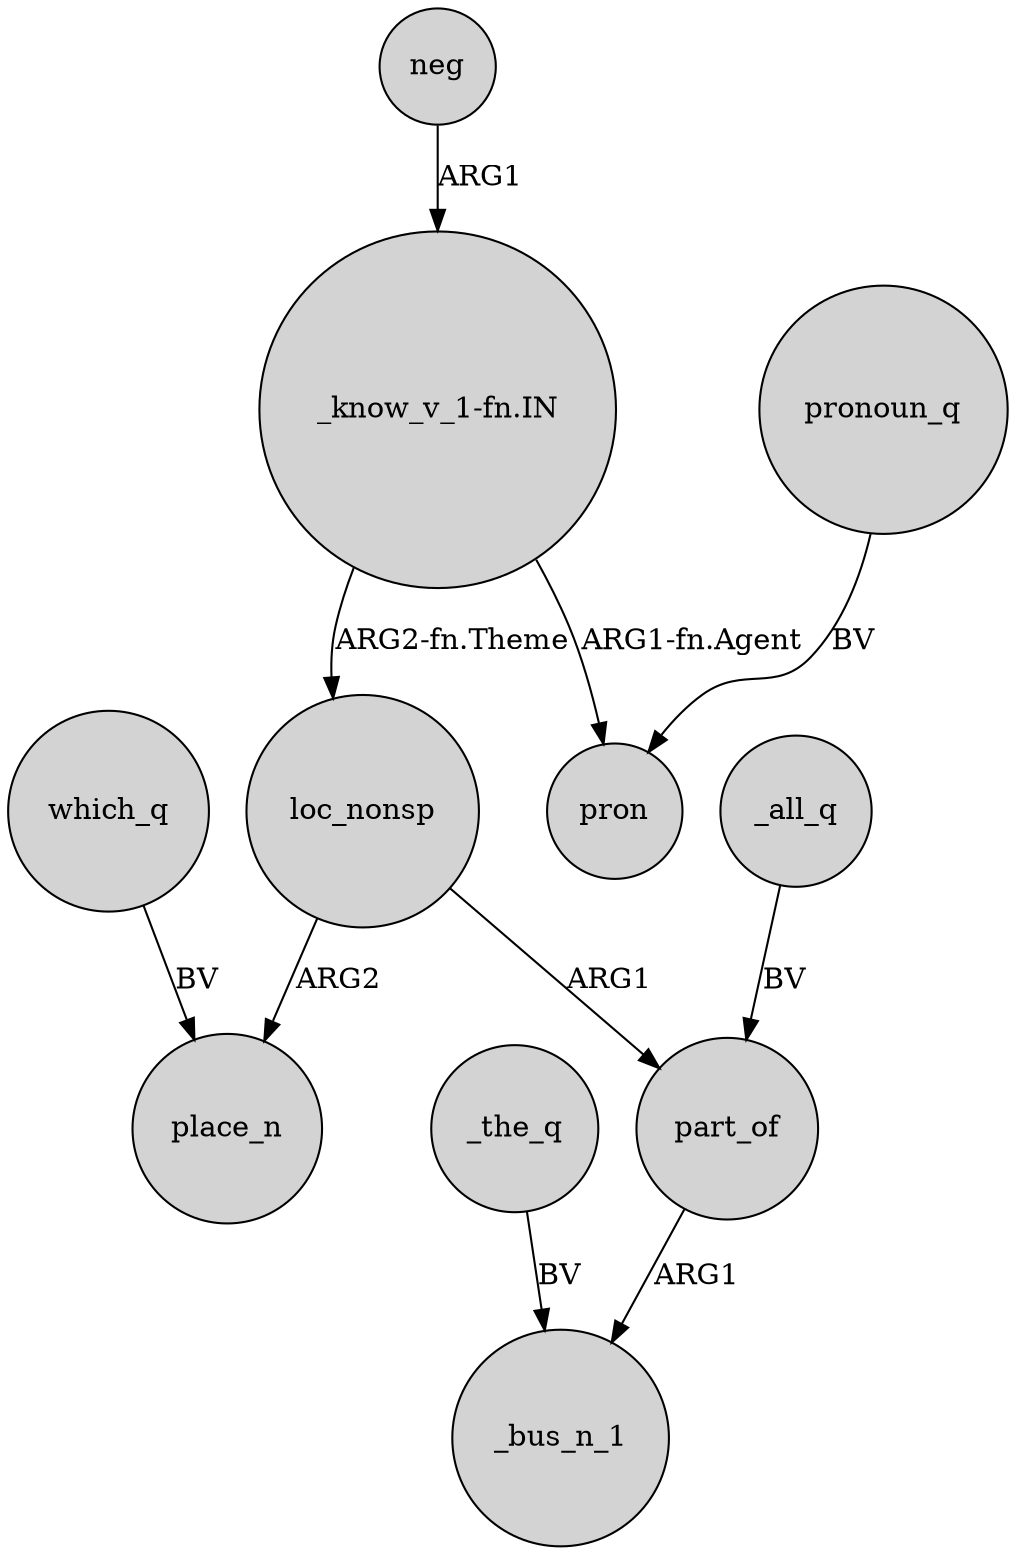 digraph {
	node [shape=circle style=filled]
	loc_nonsp -> place_n [label=ARG2]
	"_know_v_1-fn.IN" -> pron [label="ARG1-fn.Agent"]
	loc_nonsp -> part_of [label=ARG1]
	neg -> "_know_v_1-fn.IN" [label=ARG1]
	"_know_v_1-fn.IN" -> loc_nonsp [label="ARG2-fn.Theme"]
	_all_q -> part_of [label=BV]
	part_of -> _bus_n_1 [label=ARG1]
	_the_q -> _bus_n_1 [label=BV]
	which_q -> place_n [label=BV]
	pronoun_q -> pron [label=BV]
}
